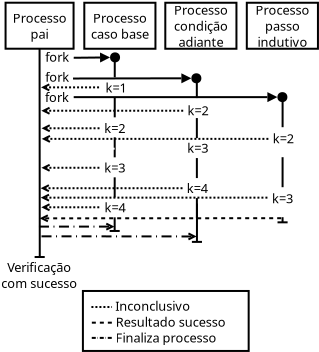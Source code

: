<?xml version="1.0" encoding="UTF-8"?>
<dia:diagram xmlns:dia="http://www.lysator.liu.se/~alla/dia/">
  <dia:layer name="Background" visible="true" active="true">
    <dia:object type="Standard - Box" version="0" id="O0">
      <dia:attribute name="obj_pos">
        <dia:point val="9.667,19.659"/>
      </dia:attribute>
      <dia:attribute name="obj_bb">
        <dia:rectangle val="9.617,19.608;18.005,22.707"/>
      </dia:attribute>
      <dia:attribute name="elem_corner">
        <dia:point val="9.667,19.659"/>
      </dia:attribute>
      <dia:attribute name="elem_width">
        <dia:real val="8.288"/>
      </dia:attribute>
      <dia:attribute name="elem_height">
        <dia:real val="2.999"/>
      </dia:attribute>
      <dia:attribute name="border_width">
        <dia:real val="0.1"/>
      </dia:attribute>
      <dia:attribute name="show_background">
        <dia:boolean val="false"/>
      </dia:attribute>
    </dia:object>
    <dia:object type="Standard - Box" version="0" id="O1">
      <dia:attribute name="obj_pos">
        <dia:point val="5.8,5.246"/>
      </dia:attribute>
      <dia:attribute name="obj_bb">
        <dia:rectangle val="5.75,5.196;9.25,7.596"/>
      </dia:attribute>
      <dia:attribute name="elem_corner">
        <dia:point val="5.8,5.246"/>
      </dia:attribute>
      <dia:attribute name="elem_width">
        <dia:real val="3.4"/>
      </dia:attribute>
      <dia:attribute name="elem_height">
        <dia:real val="2.3"/>
      </dia:attribute>
      <dia:attribute name="show_background">
        <dia:boolean val="true"/>
      </dia:attribute>
    </dia:object>
    <dia:object type="Standard - Text" version="1" id="O2">
      <dia:attribute name="obj_pos">
        <dia:point val="7.5,6.396"/>
      </dia:attribute>
      <dia:attribute name="obj_bb">
        <dia:rectangle val="6.09,5.595;8.928,7.196"/>
      </dia:attribute>
      <dia:attribute name="text">
        <dia:composite type="text">
          <dia:attribute name="string">
            <dia:string>#Processo
pai#</dia:string>
          </dia:attribute>
          <dia:attribute name="font">
            <dia:font family="sans" style="0" name="Helvetica"/>
          </dia:attribute>
          <dia:attribute name="height">
            <dia:real val="0.8"/>
          </dia:attribute>
          <dia:attribute name="pos">
            <dia:point val="7.5,6.209"/>
          </dia:attribute>
          <dia:attribute name="color">
            <dia:color val="#000000"/>
          </dia:attribute>
          <dia:attribute name="alignment">
            <dia:enum val="1"/>
          </dia:attribute>
        </dia:composite>
      </dia:attribute>
      <dia:attribute name="valign">
        <dia:enum val="2"/>
      </dia:attribute>
      <dia:connections>
        <dia:connection handle="0" to="O1" connection="8"/>
      </dia:connections>
    </dia:object>
    <dia:object type="Standard - Line" version="0" id="O3">
      <dia:attribute name="obj_pos">
        <dia:point val="7.5,7.546"/>
      </dia:attribute>
      <dia:attribute name="obj_bb">
        <dia:rectangle val="7.45,7.496;7.56,17.983"/>
      </dia:attribute>
      <dia:attribute name="conn_endpoints">
        <dia:point val="7.5,7.546"/>
        <dia:point val="7.51,17.933"/>
      </dia:attribute>
      <dia:attribute name="numcp">
        <dia:int val="3"/>
      </dia:attribute>
      <dia:connections>
        <dia:connection handle="0" to="O1" connection="6"/>
      </dia:connections>
    </dia:object>
    <dia:object type="Standard - Line" version="0" id="O4">
      <dia:attribute name="obj_pos">
        <dia:point val="9.208,7.999"/>
      </dia:attribute>
      <dia:attribute name="obj_bb">
        <dia:rectangle val="9.158,7.651;11.636,8.313"/>
      </dia:attribute>
      <dia:attribute name="conn_endpoints">
        <dia:point val="9.208,7.999"/>
        <dia:point val="11.524,7.977"/>
      </dia:attribute>
      <dia:attribute name="numcp">
        <dia:int val="1"/>
      </dia:attribute>
      <dia:attribute name="end_arrow">
        <dia:enum val="27"/>
      </dia:attribute>
      <dia:attribute name="end_arrow_length">
        <dia:real val="0.5"/>
      </dia:attribute>
      <dia:attribute name="end_arrow_width">
        <dia:real val="0.5"/>
      </dia:attribute>
    </dia:object>
    <dia:object type="Standard - Line" version="0" id="O5">
      <dia:attribute name="obj_pos">
        <dia:point val="9.173,9.036"/>
      </dia:attribute>
      <dia:attribute name="obj_bb">
        <dia:rectangle val="9.123,8.694;15.702,9.356"/>
      </dia:attribute>
      <dia:attribute name="conn_endpoints">
        <dia:point val="9.173,9.036"/>
        <dia:point val="15.59,9.024"/>
      </dia:attribute>
      <dia:attribute name="numcp">
        <dia:int val="1"/>
      </dia:attribute>
      <dia:attribute name="end_arrow">
        <dia:enum val="27"/>
      </dia:attribute>
      <dia:attribute name="end_arrow_length">
        <dia:real val="0.5"/>
      </dia:attribute>
      <dia:attribute name="end_arrow_width">
        <dia:real val="0.5"/>
      </dia:attribute>
    </dia:object>
    <dia:object type="Standard - Text" version="1" id="O6">
      <dia:attribute name="obj_pos">
        <dia:point val="10.573,7.891"/>
      </dia:attribute>
      <dia:attribute name="obj_bb">
        <dia:rectangle val="10.573,7.296;10.573,8.041"/>
      </dia:attribute>
      <dia:attribute name="text">
        <dia:composite type="text">
          <dia:attribute name="string">
            <dia:string>##</dia:string>
          </dia:attribute>
          <dia:attribute name="font">
            <dia:font family="sans" style="0" name="Helvetica"/>
          </dia:attribute>
          <dia:attribute name="height">
            <dia:real val="0.8"/>
          </dia:attribute>
          <dia:attribute name="pos">
            <dia:point val="10.573,7.891"/>
          </dia:attribute>
          <dia:attribute name="color">
            <dia:color val="#000000"/>
          </dia:attribute>
          <dia:attribute name="alignment">
            <dia:enum val="0"/>
          </dia:attribute>
        </dia:composite>
      </dia:attribute>
      <dia:attribute name="valign">
        <dia:enum val="3"/>
      </dia:attribute>
    </dia:object>
    <dia:object type="Standard - Line" version="0" id="O7">
      <dia:attribute name="obj_pos">
        <dia:point val="9.207,9.967"/>
      </dia:attribute>
      <dia:attribute name="obj_bb">
        <dia:rectangle val="9.157,9.635;20.003,10.297"/>
      </dia:attribute>
      <dia:attribute name="conn_endpoints">
        <dia:point val="9.207,9.967"/>
        <dia:point val="19.891,9.966"/>
      </dia:attribute>
      <dia:attribute name="numcp">
        <dia:int val="1"/>
      </dia:attribute>
      <dia:attribute name="end_arrow">
        <dia:enum val="27"/>
      </dia:attribute>
      <dia:attribute name="end_arrow_length">
        <dia:real val="0.5"/>
      </dia:attribute>
      <dia:attribute name="end_arrow_width">
        <dia:real val="0.5"/>
      </dia:attribute>
    </dia:object>
    <dia:object type="Standard - Line" version="0" id="O8">
      <dia:attribute name="obj_pos">
        <dia:point val="11.26,7.976"/>
      </dia:attribute>
      <dia:attribute name="obj_bb">
        <dia:rectangle val="11.205,7.926;11.31,16.709"/>
      </dia:attribute>
      <dia:attribute name="conn_endpoints">
        <dia:point val="11.26,7.976"/>
        <dia:point val="11.255,16.659"/>
      </dia:attribute>
      <dia:attribute name="numcp">
        <dia:int val="3"/>
      </dia:attribute>
      <dia:attribute name="line_style">
        <dia:enum val="1"/>
      </dia:attribute>
      <dia:connections>
        <dia:connection handle="1" to="O40" connection="0"/>
      </dia:connections>
    </dia:object>
    <dia:object type="Standard - Line" version="0" id="O9">
      <dia:attribute name="obj_pos">
        <dia:point val="15.363,9.015"/>
      </dia:attribute>
      <dia:attribute name="obj_bb">
        <dia:rectangle val="15.313,8.965;15.417,16.2"/>
      </dia:attribute>
      <dia:attribute name="conn_endpoints">
        <dia:point val="15.363,9.015"/>
        <dia:point val="15.367,16.15"/>
      </dia:attribute>
      <dia:attribute name="numcp">
        <dia:int val="3"/>
      </dia:attribute>
      <dia:attribute name="line_style">
        <dia:enum val="1"/>
      </dia:attribute>
    </dia:object>
    <dia:object type="Standard - Line" version="0" id="O10">
      <dia:attribute name="obj_pos">
        <dia:point val="19.652,9.969"/>
      </dia:attribute>
      <dia:attribute name="obj_bb">
        <dia:rectangle val="19.6,9.919;19.702,16.277"/>
      </dia:attribute>
      <dia:attribute name="conn_endpoints">
        <dia:point val="19.652,9.969"/>
        <dia:point val="19.65,16.227"/>
      </dia:attribute>
      <dia:attribute name="numcp">
        <dia:int val="3"/>
      </dia:attribute>
      <dia:attribute name="line_style">
        <dia:enum val="1"/>
      </dia:attribute>
      <dia:attribute name="dashlength">
        <dia:real val="1.5"/>
      </dia:attribute>
      <dia:connections>
        <dia:connection handle="1" to="O45" connection="0"/>
      </dia:connections>
    </dia:object>
    <dia:object type="Standard - Text" version="1" id="O11">
      <dia:attribute name="obj_pos">
        <dia:point val="11.318,9.487"/>
      </dia:attribute>
      <dia:attribute name="obj_bb">
        <dia:rectangle val="10.66,9.114;11.975,9.859"/>
      </dia:attribute>
      <dia:attribute name="text">
        <dia:composite type="text">
          <dia:attribute name="string">
            <dia:string>#k=1#</dia:string>
          </dia:attribute>
          <dia:attribute name="font">
            <dia:font family="sans" style="0" name="Helvetica"/>
          </dia:attribute>
          <dia:attribute name="height">
            <dia:real val="0.8"/>
          </dia:attribute>
          <dia:attribute name="pos">
            <dia:point val="11.318,9.709"/>
          </dia:attribute>
          <dia:attribute name="color">
            <dia:color val="#000000"/>
          </dia:attribute>
          <dia:attribute name="alignment">
            <dia:enum val="1"/>
          </dia:attribute>
        </dia:composite>
      </dia:attribute>
      <dia:attribute name="valign">
        <dia:enum val="2"/>
      </dia:attribute>
    </dia:object>
    <dia:object type="Standard - Text" version="1" id="O12">
      <dia:attribute name="obj_pos">
        <dia:point val="11.257,11.512"/>
      </dia:attribute>
      <dia:attribute name="obj_bb">
        <dia:rectangle val="10.599,11.139;11.914,11.884"/>
      </dia:attribute>
      <dia:attribute name="text">
        <dia:composite type="text">
          <dia:attribute name="string">
            <dia:string>#k=2#</dia:string>
          </dia:attribute>
          <dia:attribute name="font">
            <dia:font family="sans" style="0" name="Helvetica"/>
          </dia:attribute>
          <dia:attribute name="height">
            <dia:real val="0.8"/>
          </dia:attribute>
          <dia:attribute name="pos">
            <dia:point val="11.257,11.734"/>
          </dia:attribute>
          <dia:attribute name="color">
            <dia:color val="#000000"/>
          </dia:attribute>
          <dia:attribute name="alignment">
            <dia:enum val="1"/>
          </dia:attribute>
        </dia:composite>
      </dia:attribute>
      <dia:attribute name="valign">
        <dia:enum val="2"/>
      </dia:attribute>
    </dia:object>
    <dia:object type="Standard - Text" version="1" id="O13">
      <dia:attribute name="obj_pos">
        <dia:point val="11.262,13.491"/>
      </dia:attribute>
      <dia:attribute name="obj_bb">
        <dia:rectangle val="10.604,13.119;11.919,13.864"/>
      </dia:attribute>
      <dia:attribute name="text">
        <dia:composite type="text">
          <dia:attribute name="string">
            <dia:string>#k=3#</dia:string>
          </dia:attribute>
          <dia:attribute name="font">
            <dia:font family="sans" style="0" name="Helvetica"/>
          </dia:attribute>
          <dia:attribute name="height">
            <dia:real val="0.8"/>
          </dia:attribute>
          <dia:attribute name="pos">
            <dia:point val="11.262,13.714"/>
          </dia:attribute>
          <dia:attribute name="color">
            <dia:color val="#000000"/>
          </dia:attribute>
          <dia:attribute name="alignment">
            <dia:enum val="1"/>
          </dia:attribute>
        </dia:composite>
      </dia:attribute>
      <dia:attribute name="valign">
        <dia:enum val="2"/>
      </dia:attribute>
    </dia:object>
    <dia:object type="Standard - Text" version="1" id="O14">
      <dia:attribute name="obj_pos">
        <dia:point val="15.425,10.627"/>
      </dia:attribute>
      <dia:attribute name="obj_bb">
        <dia:rectangle val="14.768,10.254;16.083,10.999"/>
      </dia:attribute>
      <dia:attribute name="text">
        <dia:composite type="text">
          <dia:attribute name="string">
            <dia:string>#k=2#</dia:string>
          </dia:attribute>
          <dia:attribute name="font">
            <dia:font family="sans" style="0" name="Helvetica"/>
          </dia:attribute>
          <dia:attribute name="height">
            <dia:real val="0.8"/>
          </dia:attribute>
          <dia:attribute name="pos">
            <dia:point val="15.425,10.849"/>
          </dia:attribute>
          <dia:attribute name="color">
            <dia:color val="#000000"/>
          </dia:attribute>
          <dia:attribute name="alignment">
            <dia:enum val="1"/>
          </dia:attribute>
        </dia:composite>
      </dia:attribute>
      <dia:attribute name="valign">
        <dia:enum val="2"/>
      </dia:attribute>
    </dia:object>
    <dia:object type="Standard - Text" version="1" id="O15">
      <dia:attribute name="obj_pos">
        <dia:point val="15.407,12.503"/>
      </dia:attribute>
      <dia:attribute name="obj_bb">
        <dia:rectangle val="14.75,12.13;16.065,12.875"/>
      </dia:attribute>
      <dia:attribute name="text">
        <dia:composite type="text">
          <dia:attribute name="string">
            <dia:string>#k=3#</dia:string>
          </dia:attribute>
          <dia:attribute name="font">
            <dia:font family="sans" style="0" name="Helvetica"/>
          </dia:attribute>
          <dia:attribute name="height">
            <dia:real val="0.8"/>
          </dia:attribute>
          <dia:attribute name="pos">
            <dia:point val="15.407,12.725"/>
          </dia:attribute>
          <dia:attribute name="color">
            <dia:color val="#000000"/>
          </dia:attribute>
          <dia:attribute name="alignment">
            <dia:enum val="1"/>
          </dia:attribute>
        </dia:composite>
      </dia:attribute>
      <dia:attribute name="valign">
        <dia:enum val="2"/>
      </dia:attribute>
    </dia:object>
    <dia:object type="Standard - Text" version="1" id="O16">
      <dia:attribute name="obj_pos">
        <dia:point val="15.386,14.513"/>
      </dia:attribute>
      <dia:attribute name="obj_bb">
        <dia:rectangle val="14.728,14.141;16.043,14.886"/>
      </dia:attribute>
      <dia:attribute name="text">
        <dia:composite type="text">
          <dia:attribute name="string">
            <dia:string>#k=4#</dia:string>
          </dia:attribute>
          <dia:attribute name="font">
            <dia:font family="sans" style="0" name="Helvetica"/>
          </dia:attribute>
          <dia:attribute name="height">
            <dia:real val="0.8"/>
          </dia:attribute>
          <dia:attribute name="pos">
            <dia:point val="15.386,14.736"/>
          </dia:attribute>
          <dia:attribute name="color">
            <dia:color val="#000000"/>
          </dia:attribute>
          <dia:attribute name="alignment">
            <dia:enum val="1"/>
          </dia:attribute>
        </dia:composite>
      </dia:attribute>
      <dia:attribute name="valign">
        <dia:enum val="2"/>
      </dia:attribute>
    </dia:object>
    <dia:object type="Standard - Text" version="1" id="O17">
      <dia:attribute name="obj_pos">
        <dia:point val="19.689,12.027"/>
      </dia:attribute>
      <dia:attribute name="obj_bb">
        <dia:rectangle val="19.031,11.654;20.346,12.399"/>
      </dia:attribute>
      <dia:attribute name="text">
        <dia:composite type="text">
          <dia:attribute name="string">
            <dia:string>#k=2#</dia:string>
          </dia:attribute>
          <dia:attribute name="font">
            <dia:font family="sans" style="0" name="Helvetica"/>
          </dia:attribute>
          <dia:attribute name="height">
            <dia:real val="0.8"/>
          </dia:attribute>
          <dia:attribute name="pos">
            <dia:point val="19.689,12.249"/>
          </dia:attribute>
          <dia:attribute name="color">
            <dia:color val="#000000"/>
          </dia:attribute>
          <dia:attribute name="alignment">
            <dia:enum val="1"/>
          </dia:attribute>
        </dia:composite>
      </dia:attribute>
      <dia:attribute name="valign">
        <dia:enum val="2"/>
      </dia:attribute>
    </dia:object>
    <dia:object type="Standard - Text" version="1" id="O18">
      <dia:attribute name="obj_pos">
        <dia:point val="19.651,15.02"/>
      </dia:attribute>
      <dia:attribute name="obj_bb">
        <dia:rectangle val="18.993,14.648;20.308,15.393"/>
      </dia:attribute>
      <dia:attribute name="text">
        <dia:composite type="text">
          <dia:attribute name="string">
            <dia:string>#k=3#</dia:string>
          </dia:attribute>
          <dia:attribute name="font">
            <dia:font family="sans" style="0" name="Helvetica"/>
          </dia:attribute>
          <dia:attribute name="height">
            <dia:real val="0.8"/>
          </dia:attribute>
          <dia:attribute name="pos">
            <dia:point val="19.651,15.243"/>
          </dia:attribute>
          <dia:attribute name="color">
            <dia:color val="#000000"/>
          </dia:attribute>
          <dia:attribute name="alignment">
            <dia:enum val="1"/>
          </dia:attribute>
        </dia:composite>
      </dia:attribute>
      <dia:attribute name="valign">
        <dia:enum val="2"/>
      </dia:attribute>
      <dia:connections>
        <dia:connection handle="0" to="O10" connection="2"/>
      </dia:connections>
    </dia:object>
    <dia:object type="Standard - Box" version="0" id="O19">
      <dia:attribute name="obj_pos">
        <dia:point val="9.737,5.248"/>
      </dia:attribute>
      <dia:attribute name="obj_bb">
        <dia:rectangle val="9.687,5.198;13.344,7.598"/>
      </dia:attribute>
      <dia:attribute name="elem_corner">
        <dia:point val="9.737,5.248"/>
      </dia:attribute>
      <dia:attribute name="elem_width">
        <dia:real val="3.557"/>
      </dia:attribute>
      <dia:attribute name="elem_height">
        <dia:real val="2.3"/>
      </dia:attribute>
      <dia:attribute name="show_background">
        <dia:boolean val="true"/>
      </dia:attribute>
    </dia:object>
    <dia:object type="Standard - Text" version="1" id="O20">
      <dia:attribute name="obj_pos">
        <dia:point val="11.516,6.398"/>
      </dia:attribute>
      <dia:attribute name="obj_bb">
        <dia:rectangle val="9.916,5.626;13.116,7.171"/>
      </dia:attribute>
      <dia:attribute name="text">
        <dia:composite type="text">
          <dia:attribute name="string">
            <dia:string>#Processo
caso base#</dia:string>
          </dia:attribute>
          <dia:attribute name="font">
            <dia:font family="sans" style="0" name="Helvetica"/>
          </dia:attribute>
          <dia:attribute name="height">
            <dia:real val="0.8"/>
          </dia:attribute>
          <dia:attribute name="pos">
            <dia:point val="11.516,6.221"/>
          </dia:attribute>
          <dia:attribute name="color">
            <dia:color val="#000000"/>
          </dia:attribute>
          <dia:attribute name="alignment">
            <dia:enum val="1"/>
          </dia:attribute>
        </dia:composite>
      </dia:attribute>
      <dia:attribute name="valign">
        <dia:enum val="2"/>
      </dia:attribute>
      <dia:connections>
        <dia:connection handle="0" to="O19" connection="8"/>
      </dia:connections>
    </dia:object>
    <dia:object type="Standard - Box" version="0" id="O21">
      <dia:attribute name="obj_pos">
        <dia:point val="13.787,5.248"/>
      </dia:attribute>
      <dia:attribute name="obj_bb">
        <dia:rectangle val="13.737,5.198;17.394,7.598"/>
      </dia:attribute>
      <dia:attribute name="elem_corner">
        <dia:point val="13.787,5.248"/>
      </dia:attribute>
      <dia:attribute name="elem_width">
        <dia:real val="3.557"/>
      </dia:attribute>
      <dia:attribute name="elem_height">
        <dia:real val="2.3"/>
      </dia:attribute>
      <dia:attribute name="show_background">
        <dia:boolean val="true"/>
      </dia:attribute>
    </dia:object>
    <dia:object type="Standard - Text" version="1" id="O22">
      <dia:attribute name="obj_pos">
        <dia:point val="15.566,6.398"/>
      </dia:attribute>
      <dia:attribute name="obj_bb">
        <dia:rectangle val="14.129,5.198;17.02,7.599"/>
      </dia:attribute>
      <dia:attribute name="text">
        <dia:composite type="text">
          <dia:attribute name="string">
            <dia:string>#Processo
condição
adiante#</dia:string>
          </dia:attribute>
          <dia:attribute name="font">
            <dia:font family="sans" style="0" name="Helvetica"/>
          </dia:attribute>
          <dia:attribute name="height">
            <dia:real val="0.8"/>
          </dia:attribute>
          <dia:attribute name="pos">
            <dia:point val="15.566,5.811"/>
          </dia:attribute>
          <dia:attribute name="color">
            <dia:color val="#000000"/>
          </dia:attribute>
          <dia:attribute name="alignment">
            <dia:enum val="1"/>
          </dia:attribute>
        </dia:composite>
      </dia:attribute>
      <dia:attribute name="valign">
        <dia:enum val="2"/>
      </dia:attribute>
      <dia:connections>
        <dia:connection handle="0" to="O21" connection="8"/>
      </dia:connections>
    </dia:object>
    <dia:object type="Standard - Box" version="0" id="O23">
      <dia:attribute name="obj_pos">
        <dia:point val="17.862,5.248"/>
      </dia:attribute>
      <dia:attribute name="obj_bb">
        <dia:rectangle val="17.812,5.198;21.469,7.598"/>
      </dia:attribute>
      <dia:attribute name="elem_corner">
        <dia:point val="17.862,5.248"/>
      </dia:attribute>
      <dia:attribute name="elem_width">
        <dia:real val="3.557"/>
      </dia:attribute>
      <dia:attribute name="elem_height">
        <dia:real val="2.3"/>
      </dia:attribute>
      <dia:attribute name="show_background">
        <dia:boolean val="true"/>
      </dia:attribute>
    </dia:object>
    <dia:object type="Standard - Text" version="1" id="O24">
      <dia:attribute name="obj_pos">
        <dia:point val="19.641,6.398"/>
      </dia:attribute>
      <dia:attribute name="obj_bb">
        <dia:rectangle val="18.231,5.198;21.069,7.599"/>
      </dia:attribute>
      <dia:attribute name="text">
        <dia:composite type="text">
          <dia:attribute name="string">
            <dia:string>#Processo
passo
indutivo#</dia:string>
          </dia:attribute>
          <dia:attribute name="font">
            <dia:font family="sans" style="0" name="Helvetica"/>
          </dia:attribute>
          <dia:attribute name="height">
            <dia:real val="0.8"/>
          </dia:attribute>
          <dia:attribute name="pos">
            <dia:point val="19.641,5.811"/>
          </dia:attribute>
          <dia:attribute name="color">
            <dia:color val="#000000"/>
          </dia:attribute>
          <dia:attribute name="alignment">
            <dia:enum val="1"/>
          </dia:attribute>
        </dia:composite>
      </dia:attribute>
      <dia:attribute name="valign">
        <dia:enum val="2"/>
      </dia:attribute>
      <dia:connections>
        <dia:connection handle="0" to="O23" connection="8"/>
      </dia:connections>
    </dia:object>
    <dia:object type="Standard - Text" version="1" id="O25">
      <dia:attribute name="obj_pos">
        <dia:point val="7.782,8.192"/>
      </dia:attribute>
      <dia:attribute name="obj_bb">
        <dia:rectangle val="7.782,7.597;9.032,8.342"/>
      </dia:attribute>
      <dia:attribute name="text">
        <dia:composite type="text">
          <dia:attribute name="string">
            <dia:string>#fork#</dia:string>
          </dia:attribute>
          <dia:attribute name="font">
            <dia:font family="sans" style="0" name="Helvetica"/>
          </dia:attribute>
          <dia:attribute name="height">
            <dia:real val="0.8"/>
          </dia:attribute>
          <dia:attribute name="pos">
            <dia:point val="7.782,8.192"/>
          </dia:attribute>
          <dia:attribute name="color">
            <dia:color val="#000000"/>
          </dia:attribute>
          <dia:attribute name="alignment">
            <dia:enum val="0"/>
          </dia:attribute>
        </dia:composite>
      </dia:attribute>
      <dia:attribute name="valign">
        <dia:enum val="3"/>
      </dia:attribute>
    </dia:object>
    <dia:object type="Standard - Text" version="1" id="O26">
      <dia:attribute name="obj_pos">
        <dia:point val="7.79,9.201"/>
      </dia:attribute>
      <dia:attribute name="obj_bb">
        <dia:rectangle val="7.79,8.606;9.04,9.351"/>
      </dia:attribute>
      <dia:attribute name="text">
        <dia:composite type="text">
          <dia:attribute name="string">
            <dia:string>#fork#</dia:string>
          </dia:attribute>
          <dia:attribute name="font">
            <dia:font family="sans" style="0" name="Helvetica"/>
          </dia:attribute>
          <dia:attribute name="height">
            <dia:real val="0.8"/>
          </dia:attribute>
          <dia:attribute name="pos">
            <dia:point val="7.79,9.201"/>
          </dia:attribute>
          <dia:attribute name="color">
            <dia:color val="#000000"/>
          </dia:attribute>
          <dia:attribute name="alignment">
            <dia:enum val="0"/>
          </dia:attribute>
        </dia:composite>
      </dia:attribute>
      <dia:attribute name="valign">
        <dia:enum val="3"/>
      </dia:attribute>
    </dia:object>
    <dia:object type="Standard - Text" version="1" id="O27">
      <dia:attribute name="obj_pos">
        <dia:point val="7.777,10.209"/>
      </dia:attribute>
      <dia:attribute name="obj_bb">
        <dia:rectangle val="7.777,9.614;9.027,10.358"/>
      </dia:attribute>
      <dia:attribute name="text">
        <dia:composite type="text">
          <dia:attribute name="string">
            <dia:string>#fork#</dia:string>
          </dia:attribute>
          <dia:attribute name="font">
            <dia:font family="sans" style="0" name="Helvetica"/>
          </dia:attribute>
          <dia:attribute name="height">
            <dia:real val="0.8"/>
          </dia:attribute>
          <dia:attribute name="pos">
            <dia:point val="7.777,10.209"/>
          </dia:attribute>
          <dia:attribute name="color">
            <dia:color val="#000000"/>
          </dia:attribute>
          <dia:attribute name="alignment">
            <dia:enum val="0"/>
          </dia:attribute>
        </dia:composite>
      </dia:attribute>
      <dia:attribute name="valign">
        <dia:enum val="3"/>
      </dia:attribute>
    </dia:object>
    <dia:object type="Standard - Line" version="0" id="O28">
      <dia:attribute name="obj_pos">
        <dia:point val="7.253,17.961"/>
      </dia:attribute>
      <dia:attribute name="obj_bb">
        <dia:rectangle val="7.203,17.911;7.808,18.011"/>
      </dia:attribute>
      <dia:attribute name="conn_endpoints">
        <dia:point val="7.253,17.961"/>
        <dia:point val="7.758,17.961"/>
      </dia:attribute>
      <dia:attribute name="numcp">
        <dia:int val="1"/>
      </dia:attribute>
    </dia:object>
    <dia:object type="Standard - Text" version="1" id="O29">
      <dia:attribute name="obj_pos">
        <dia:point val="7.488,18.857"/>
      </dia:attribute>
      <dia:attribute name="obj_bb">
        <dia:rectangle val="5.432,18.085;9.544,19.63"/>
      </dia:attribute>
      <dia:attribute name="text">
        <dia:composite type="text">
          <dia:attribute name="string">
            <dia:string>#Verificação
com sucesso#</dia:string>
          </dia:attribute>
          <dia:attribute name="font">
            <dia:font family="sans" style="0" name="Helvetica"/>
          </dia:attribute>
          <dia:attribute name="height">
            <dia:real val="0.8"/>
          </dia:attribute>
          <dia:attribute name="pos">
            <dia:point val="7.488,18.68"/>
          </dia:attribute>
          <dia:attribute name="color">
            <dia:color val="#000000"/>
          </dia:attribute>
          <dia:attribute name="alignment">
            <dia:enum val="1"/>
          </dia:attribute>
        </dia:composite>
      </dia:attribute>
      <dia:attribute name="valign">
        <dia:enum val="2"/>
      </dia:attribute>
    </dia:object>
    <dia:object type="Standard - Text" version="1" id="O30">
      <dia:attribute name="obj_pos">
        <dia:point val="11.272,15.476"/>
      </dia:attribute>
      <dia:attribute name="obj_bb">
        <dia:rectangle val="10.615,15.103;11.93,15.848"/>
      </dia:attribute>
      <dia:attribute name="text">
        <dia:composite type="text">
          <dia:attribute name="string">
            <dia:string>#k=4#</dia:string>
          </dia:attribute>
          <dia:attribute name="font">
            <dia:font family="sans" style="0" name="Helvetica"/>
          </dia:attribute>
          <dia:attribute name="height">
            <dia:real val="0.8"/>
          </dia:attribute>
          <dia:attribute name="pos">
            <dia:point val="11.272,15.698"/>
          </dia:attribute>
          <dia:attribute name="color">
            <dia:color val="#000000"/>
          </dia:attribute>
          <dia:attribute name="alignment">
            <dia:enum val="1"/>
          </dia:attribute>
        </dia:composite>
      </dia:attribute>
      <dia:attribute name="valign">
        <dia:enum val="2"/>
      </dia:attribute>
    </dia:object>
    <dia:object type="Standard - Line" version="0" id="O31">
      <dia:attribute name="obj_pos">
        <dia:point val="10.475,9.479"/>
      </dia:attribute>
      <dia:attribute name="obj_bb">
        <dia:rectangle val="7.463,9.248;10.525,9.71"/>
      </dia:attribute>
      <dia:attribute name="conn_endpoints">
        <dia:point val="10.475,9.479"/>
        <dia:point val="7.575,9.479"/>
      </dia:attribute>
      <dia:attribute name="numcp">
        <dia:int val="1"/>
      </dia:attribute>
      <dia:attribute name="line_style">
        <dia:enum val="4"/>
      </dia:attribute>
      <dia:attribute name="end_arrow">
        <dia:enum val="1"/>
      </dia:attribute>
      <dia:attribute name="end_arrow_length">
        <dia:real val="0.3"/>
      </dia:attribute>
      <dia:attribute name="end_arrow_width">
        <dia:real val="0.3"/>
      </dia:attribute>
    </dia:object>
    <dia:object type="Standard - Line" version="0" id="O32">
      <dia:attribute name="obj_pos">
        <dia:point val="10.498,11.524"/>
      </dia:attribute>
      <dia:attribute name="obj_bb">
        <dia:rectangle val="7.486,11.293;10.548,11.754"/>
      </dia:attribute>
      <dia:attribute name="conn_endpoints">
        <dia:point val="10.498,11.524"/>
        <dia:point val="7.598,11.524"/>
      </dia:attribute>
      <dia:attribute name="numcp">
        <dia:int val="1"/>
      </dia:attribute>
      <dia:attribute name="line_style">
        <dia:enum val="4"/>
      </dia:attribute>
      <dia:attribute name="end_arrow">
        <dia:enum val="1"/>
      </dia:attribute>
      <dia:attribute name="end_arrow_length">
        <dia:real val="0.3"/>
      </dia:attribute>
      <dia:attribute name="end_arrow_width">
        <dia:real val="0.3"/>
      </dia:attribute>
    </dia:object>
    <dia:object type="Standard - Line" version="0" id="O33">
      <dia:attribute name="obj_pos">
        <dia:point val="10.492,13.499"/>
      </dia:attribute>
      <dia:attribute name="obj_bb">
        <dia:rectangle val="7.481,13.269;10.542,13.73"/>
      </dia:attribute>
      <dia:attribute name="conn_endpoints">
        <dia:point val="10.492,13.499"/>
        <dia:point val="7.592,13.499"/>
      </dia:attribute>
      <dia:attribute name="numcp">
        <dia:int val="1"/>
      </dia:attribute>
      <dia:attribute name="line_style">
        <dia:enum val="4"/>
      </dia:attribute>
      <dia:attribute name="end_arrow">
        <dia:enum val="1"/>
      </dia:attribute>
      <dia:attribute name="end_arrow_length">
        <dia:real val="0.3"/>
      </dia:attribute>
      <dia:attribute name="end_arrow_width">
        <dia:real val="0.3"/>
      </dia:attribute>
    </dia:object>
    <dia:object type="Standard - Line" version="0" id="O34">
      <dia:attribute name="obj_pos">
        <dia:point val="10.486,15.475"/>
      </dia:attribute>
      <dia:attribute name="obj_bb">
        <dia:rectangle val="7.475,15.245;10.537,15.706"/>
      </dia:attribute>
      <dia:attribute name="conn_endpoints">
        <dia:point val="10.486,15.475"/>
        <dia:point val="7.587,15.475"/>
      </dia:attribute>
      <dia:attribute name="numcp">
        <dia:int val="1"/>
      </dia:attribute>
      <dia:attribute name="line_style">
        <dia:enum val="4"/>
      </dia:attribute>
      <dia:attribute name="end_arrow">
        <dia:enum val="1"/>
      </dia:attribute>
      <dia:attribute name="end_arrow_length">
        <dia:real val="0.3"/>
      </dia:attribute>
      <dia:attribute name="end_arrow_width">
        <dia:real val="0.3"/>
      </dia:attribute>
    </dia:object>
    <dia:object type="Standard - Line" version="0" id="O35">
      <dia:attribute name="obj_pos">
        <dia:point val="14.682,10.647"/>
      </dia:attribute>
      <dia:attribute name="obj_bb">
        <dia:rectangle val="7.477,10.416;14.732,10.878"/>
      </dia:attribute>
      <dia:attribute name="conn_endpoints">
        <dia:point val="14.682,10.647"/>
        <dia:point val="7.588,10.647"/>
      </dia:attribute>
      <dia:attribute name="numcp">
        <dia:int val="1"/>
      </dia:attribute>
      <dia:attribute name="line_style">
        <dia:enum val="4"/>
      </dia:attribute>
      <dia:attribute name="end_arrow">
        <dia:enum val="1"/>
      </dia:attribute>
      <dia:attribute name="end_arrow_length">
        <dia:real val="0.3"/>
      </dia:attribute>
      <dia:attribute name="end_arrow_width">
        <dia:real val="0.3"/>
      </dia:attribute>
    </dia:object>
    <dia:object type="Standard - Line" version="0" id="O36">
      <dia:attribute name="obj_pos">
        <dia:point val="14.654,12.545"/>
      </dia:attribute>
      <dia:attribute name="obj_bb">
        <dia:rectangle val="7.448,12.314;14.704,12.776"/>
      </dia:attribute>
      <dia:attribute name="conn_endpoints">
        <dia:point val="14.654,12.545"/>
        <dia:point val="7.56,12.545"/>
      </dia:attribute>
      <dia:attribute name="numcp">
        <dia:int val="1"/>
      </dia:attribute>
      <dia:attribute name="line_color">
        <dia:color val="#ffffff"/>
      </dia:attribute>
      <dia:attribute name="line_style">
        <dia:enum val="4"/>
      </dia:attribute>
      <dia:attribute name="end_arrow">
        <dia:enum val="1"/>
      </dia:attribute>
      <dia:attribute name="end_arrow_length">
        <dia:real val="0.3"/>
      </dia:attribute>
      <dia:attribute name="end_arrow_width">
        <dia:real val="0.3"/>
      </dia:attribute>
    </dia:object>
    <dia:object type="Standard - Line" version="0" id="O37">
      <dia:attribute name="obj_pos">
        <dia:point val="14.648,14.521"/>
      </dia:attribute>
      <dia:attribute name="obj_bb">
        <dia:rectangle val="7.442,14.29;14.698,14.752"/>
      </dia:attribute>
      <dia:attribute name="conn_endpoints">
        <dia:point val="14.648,14.521"/>
        <dia:point val="7.554,14.521"/>
      </dia:attribute>
      <dia:attribute name="numcp">
        <dia:int val="1"/>
      </dia:attribute>
      <dia:attribute name="line_style">
        <dia:enum val="4"/>
      </dia:attribute>
      <dia:attribute name="end_arrow">
        <dia:enum val="1"/>
      </dia:attribute>
      <dia:attribute name="end_arrow_length">
        <dia:real val="0.3"/>
      </dia:attribute>
      <dia:attribute name="end_arrow_width">
        <dia:real val="0.3"/>
      </dia:attribute>
    </dia:object>
    <dia:object type="Standard - Line" version="0" id="O38">
      <dia:attribute name="obj_pos">
        <dia:point val="18.941,12.054"/>
      </dia:attribute>
      <dia:attribute name="obj_bb">
        <dia:rectangle val="7.496,11.823;18.991,12.285"/>
      </dia:attribute>
      <dia:attribute name="conn_endpoints">
        <dia:point val="18.941,12.054"/>
        <dia:point val="7.608,12.054"/>
      </dia:attribute>
      <dia:attribute name="numcp">
        <dia:int val="1"/>
      </dia:attribute>
      <dia:attribute name="line_style">
        <dia:enum val="4"/>
      </dia:attribute>
      <dia:attribute name="end_arrow">
        <dia:enum val="1"/>
      </dia:attribute>
      <dia:attribute name="end_arrow_length">
        <dia:real val="0.3"/>
      </dia:attribute>
      <dia:attribute name="end_arrow_width">
        <dia:real val="0.3"/>
      </dia:attribute>
    </dia:object>
    <dia:object type="Standard - Line" version="0" id="O39">
      <dia:attribute name="obj_pos">
        <dia:point val="18.893,14.993"/>
      </dia:attribute>
      <dia:attribute name="obj_bb">
        <dia:rectangle val="7.448,14.762;18.943,15.224"/>
      </dia:attribute>
      <dia:attribute name="conn_endpoints">
        <dia:point val="18.893,14.993"/>
        <dia:point val="7.56,14.993"/>
      </dia:attribute>
      <dia:attribute name="numcp">
        <dia:int val="1"/>
      </dia:attribute>
      <dia:attribute name="line_style">
        <dia:enum val="4"/>
      </dia:attribute>
      <dia:attribute name="end_arrow">
        <dia:enum val="1"/>
      </dia:attribute>
      <dia:attribute name="end_arrow_length">
        <dia:real val="0.3"/>
      </dia:attribute>
      <dia:attribute name="end_arrow_width">
        <dia:real val="0.3"/>
      </dia:attribute>
    </dia:object>
    <dia:object type="Standard - Line" version="0" id="O40">
      <dia:attribute name="obj_pos">
        <dia:point val="11.003,16.659"/>
      </dia:attribute>
      <dia:attribute name="obj_bb">
        <dia:rectangle val="10.953,16.609;11.557,16.709"/>
      </dia:attribute>
      <dia:attribute name="conn_endpoints">
        <dia:point val="11.003,16.659"/>
        <dia:point val="11.507,16.659"/>
      </dia:attribute>
      <dia:attribute name="numcp">
        <dia:int val="1"/>
      </dia:attribute>
    </dia:object>
    <dia:object type="Standard - Line" version="0" id="O41">
      <dia:attribute name="obj_pos">
        <dia:point val="7.47,16.439"/>
      </dia:attribute>
      <dia:attribute name="obj_bb">
        <dia:rectangle val="7.42,16.21;11.359,16.672"/>
      </dia:attribute>
      <dia:attribute name="conn_endpoints">
        <dia:point val="7.47,16.439"/>
        <dia:point val="11.247,16.442"/>
      </dia:attribute>
      <dia:attribute name="numcp">
        <dia:int val="1"/>
      </dia:attribute>
      <dia:attribute name="line_style">
        <dia:enum val="2"/>
      </dia:attribute>
      <dia:attribute name="end_arrow">
        <dia:enum val="1"/>
      </dia:attribute>
      <dia:attribute name="end_arrow_length">
        <dia:real val="0.3"/>
      </dia:attribute>
      <dia:attribute name="end_arrow_width">
        <dia:real val="0.3"/>
      </dia:attribute>
      <dia:attribute name="dashlength">
        <dia:real val="0.5"/>
      </dia:attribute>
    </dia:object>
    <dia:object type="Standard - Line" version="0" id="O42">
      <dia:attribute name="obj_pos">
        <dia:point val="15.117,17.205"/>
      </dia:attribute>
      <dia:attribute name="obj_bb">
        <dia:rectangle val="15.067,17.155;15.671,17.255"/>
      </dia:attribute>
      <dia:attribute name="conn_endpoints">
        <dia:point val="15.117,17.205"/>
        <dia:point val="15.621,17.205"/>
      </dia:attribute>
      <dia:attribute name="numcp">
        <dia:int val="1"/>
      </dia:attribute>
    </dia:object>
    <dia:object type="Standard - Line" version="0" id="O43">
      <dia:attribute name="obj_pos">
        <dia:point val="7.598,16.926"/>
      </dia:attribute>
      <dia:attribute name="obj_bb">
        <dia:rectangle val="7.548,16.702;15.467,17.164"/>
      </dia:attribute>
      <dia:attribute name="conn_endpoints">
        <dia:point val="7.598,16.926"/>
        <dia:point val="15.355,16.933"/>
      </dia:attribute>
      <dia:attribute name="numcp">
        <dia:int val="1"/>
      </dia:attribute>
      <dia:attribute name="line_style">
        <dia:enum val="2"/>
      </dia:attribute>
      <dia:attribute name="end_arrow">
        <dia:enum val="1"/>
      </dia:attribute>
      <dia:attribute name="end_arrow_length">
        <dia:real val="0.3"/>
      </dia:attribute>
      <dia:attribute name="end_arrow_width">
        <dia:real val="0.3"/>
      </dia:attribute>
      <dia:attribute name="dashlength">
        <dia:real val="0.5"/>
      </dia:attribute>
    </dia:object>
    <dia:object type="Standard - Line" version="0" id="O44">
      <dia:attribute name="obj_pos">
        <dia:point val="15.371,15.287"/>
      </dia:attribute>
      <dia:attribute name="obj_bb">
        <dia:rectangle val="15.319,15.237;15.421,17.255"/>
      </dia:attribute>
      <dia:attribute name="conn_endpoints">
        <dia:point val="15.371,15.287"/>
        <dia:point val="15.369,17.205"/>
      </dia:attribute>
      <dia:attribute name="numcp">
        <dia:int val="1"/>
      </dia:attribute>
      <dia:connections>
        <dia:connection handle="1" to="O42" connection="0"/>
      </dia:connections>
    </dia:object>
    <dia:object type="Standard - Line" version="0" id="O45">
      <dia:attribute name="obj_pos">
        <dia:point val="19.398,16.227"/>
      </dia:attribute>
      <dia:attribute name="obj_bb">
        <dia:rectangle val="19.348,16.177;19.952,16.277"/>
      </dia:attribute>
      <dia:attribute name="conn_endpoints">
        <dia:point val="19.398,16.227"/>
        <dia:point val="19.902,16.227"/>
      </dia:attribute>
      <dia:attribute name="numcp">
        <dia:int val="1"/>
      </dia:attribute>
    </dia:object>
    <dia:object type="Standard - Line" version="0" id="O46">
      <dia:attribute name="obj_pos">
        <dia:point val="10.092,20.461"/>
      </dia:attribute>
      <dia:attribute name="obj_bb">
        <dia:rectangle val="10.042,20.411;11.173,20.511"/>
      </dia:attribute>
      <dia:attribute name="conn_endpoints">
        <dia:point val="10.092,20.461"/>
        <dia:point val="11.123,20.461"/>
      </dia:attribute>
      <dia:attribute name="numcp">
        <dia:int val="1"/>
      </dia:attribute>
      <dia:attribute name="line_style">
        <dia:enum val="4"/>
      </dia:attribute>
    </dia:object>
    <dia:object type="Standard - Text" version="1" id="O47">
      <dia:attribute name="obj_pos">
        <dia:point val="11.284,20.645"/>
      </dia:attribute>
      <dia:attribute name="obj_bb">
        <dia:rectangle val="11.284,20.05;15.246,20.795"/>
      </dia:attribute>
      <dia:attribute name="text">
        <dia:composite type="text">
          <dia:attribute name="string">
            <dia:string>#Inconclusivo#</dia:string>
          </dia:attribute>
          <dia:attribute name="font">
            <dia:font family="sans" style="0" name="Helvetica"/>
          </dia:attribute>
          <dia:attribute name="height">
            <dia:real val="0.8"/>
          </dia:attribute>
          <dia:attribute name="pos">
            <dia:point val="11.284,20.645"/>
          </dia:attribute>
          <dia:attribute name="color">
            <dia:color val="#000000"/>
          </dia:attribute>
          <dia:attribute name="alignment">
            <dia:enum val="0"/>
          </dia:attribute>
        </dia:composite>
      </dia:attribute>
      <dia:attribute name="valign">
        <dia:enum val="3"/>
      </dia:attribute>
    </dia:object>
    <dia:object type="Standard - Line" version="0" id="O48">
      <dia:attribute name="obj_pos">
        <dia:point val="10.114,21.244"/>
      </dia:attribute>
      <dia:attribute name="obj_bb">
        <dia:rectangle val="10.064,21.194;11.196,21.294"/>
      </dia:attribute>
      <dia:attribute name="conn_endpoints">
        <dia:point val="10.114,21.244"/>
        <dia:point val="11.146,21.244"/>
      </dia:attribute>
      <dia:attribute name="numcp">
        <dia:int val="1"/>
      </dia:attribute>
      <dia:attribute name="line_style">
        <dia:enum val="1"/>
      </dia:attribute>
      <dia:attribute name="dashlength">
        <dia:real val="0.2"/>
      </dia:attribute>
    </dia:object>
    <dia:object type="Standard - Text" version="1" id="O49">
      <dia:attribute name="obj_pos">
        <dia:point val="11.306,21.451"/>
      </dia:attribute>
      <dia:attribute name="obj_bb">
        <dia:rectangle val="11.306,20.856;17.22,21.601"/>
      </dia:attribute>
      <dia:attribute name="text">
        <dia:composite type="text">
          <dia:attribute name="string">
            <dia:string>#Resultado sucesso#</dia:string>
          </dia:attribute>
          <dia:attribute name="font">
            <dia:font family="sans" style="0" name="Helvetica"/>
          </dia:attribute>
          <dia:attribute name="height">
            <dia:real val="0.8"/>
          </dia:attribute>
          <dia:attribute name="pos">
            <dia:point val="11.306,21.451"/>
          </dia:attribute>
          <dia:attribute name="color">
            <dia:color val="#000000"/>
          </dia:attribute>
          <dia:attribute name="alignment">
            <dia:enum val="0"/>
          </dia:attribute>
        </dia:composite>
      </dia:attribute>
      <dia:attribute name="valign">
        <dia:enum val="3"/>
      </dia:attribute>
    </dia:object>
    <dia:object type="Standard - Line" version="0" id="O50">
      <dia:attribute name="obj_pos">
        <dia:point val="10.11,22.005"/>
      </dia:attribute>
      <dia:attribute name="obj_bb">
        <dia:rectangle val="10.059,21.955;11.191,22.055"/>
      </dia:attribute>
      <dia:attribute name="conn_endpoints">
        <dia:point val="10.11,22.005"/>
        <dia:point val="11.141,22.005"/>
      </dia:attribute>
      <dia:attribute name="numcp">
        <dia:int val="1"/>
      </dia:attribute>
      <dia:attribute name="line_style">
        <dia:enum val="2"/>
      </dia:attribute>
      <dia:attribute name="dashlength">
        <dia:real val="0.2"/>
      </dia:attribute>
    </dia:object>
    <dia:object type="Standard - Text" version="1" id="O51">
      <dia:attribute name="obj_pos">
        <dia:point val="11.302,22.235"/>
      </dia:attribute>
      <dia:attribute name="obj_bb">
        <dia:rectangle val="11.302,21.64;16.736,22.385"/>
      </dia:attribute>
      <dia:attribute name="text">
        <dia:composite type="text">
          <dia:attribute name="string">
            <dia:string>#Finaliza processo#</dia:string>
          </dia:attribute>
          <dia:attribute name="font">
            <dia:font family="sans" style="0" name="Helvetica"/>
          </dia:attribute>
          <dia:attribute name="height">
            <dia:real val="0.8"/>
          </dia:attribute>
          <dia:attribute name="pos">
            <dia:point val="11.302,22.235"/>
          </dia:attribute>
          <dia:attribute name="color">
            <dia:color val="#000000"/>
          </dia:attribute>
          <dia:attribute name="alignment">
            <dia:enum val="0"/>
          </dia:attribute>
        </dia:composite>
      </dia:attribute>
      <dia:attribute name="valign">
        <dia:enum val="3"/>
      </dia:attribute>
    </dia:object>
    <dia:object type="Standard - Line" version="0" id="O52">
      <dia:attribute name="obj_pos">
        <dia:point val="19.581,16.02"/>
      </dia:attribute>
      <dia:attribute name="obj_bb">
        <dia:rectangle val="7.391,15.796;19.631,16.258"/>
      </dia:attribute>
      <dia:attribute name="conn_endpoints">
        <dia:point val="19.581,16.02"/>
        <dia:point val="7.503,16.027"/>
      </dia:attribute>
      <dia:attribute name="numcp">
        <dia:int val="1"/>
      </dia:attribute>
      <dia:attribute name="line_style">
        <dia:enum val="1"/>
      </dia:attribute>
      <dia:attribute name="end_arrow">
        <dia:enum val="1"/>
      </dia:attribute>
      <dia:attribute name="end_arrow_length">
        <dia:real val="0.3"/>
      </dia:attribute>
      <dia:attribute name="end_arrow_width">
        <dia:real val="0.3"/>
      </dia:attribute>
      <dia:attribute name="dashlength">
        <dia:real val="0.2"/>
      </dia:attribute>
    </dia:object>
  </dia:layer>
</dia:diagram>
